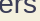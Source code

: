 <mxfile>
    <diagram id="gW8yG1MeZGNP-MJ4iDUL" name="ページ1">
        <mxGraphModel dx="1153" dy="866" grid="1" gridSize="10" guides="1" tooltips="1" connect="1" arrows="1" fold="1" page="1" pageScale="1" pageWidth="827" pageHeight="1169" background="#F4F1DE" math="0" shadow="0">
            <root>
                <mxCell id="0"/>
                <mxCell id="1" parent="0"/>
                <mxCell id="46" value="Users" style="swimlane;fontStyle=0;childLayout=stackLayout;horizontal=1;startSize=26;horizontalStack=0;resizeParent=1;resizeParentMax=0;resizeLast=0;collapsible=1;marginBottom=0;align=center;fontSize=14;rounded=0;sketch=0;strokeColor=#E07A5F;fillColor=#F2CC8F;fontColor=#393C56;" vertex="1" parent="1">
<<<<<<< HEAD
                    <mxGeometry x="40" y="80" width="250" height="296" as="geometry"/>
=======
                    <mxGeometry x="60" y="180" width="250" height="296" as="geometry"/>
>>>>>>> 395d14e1bc45e65eee62a8a3afc7b7c7900f28ac
                </mxCell>
                <mxCell id="47" value="nickname" style="text;strokeColor=none;fillColor=none;spacingLeft=4;spacingRight=4;overflow=hidden;rotatable=0;points=[[0,0.5],[1,0.5]];portConstraint=eastwest;fontSize=12;fontColor=#393C56;" vertex="1" parent="46">
                    <mxGeometry y="26" width="250" height="30" as="geometry"/>
                </mxCell>
                <mxCell id="48" value="email" style="text;strokeColor=none;fillColor=none;spacingLeft=4;spacingRight=4;overflow=hidden;rotatable=0;points=[[0,0.5],[1,0.5]];portConstraint=eastwest;fontSize=12;fontColor=#393C56;" vertex="1" parent="46">
                    <mxGeometry y="56" width="250" height="30" as="geometry"/>
                </mxCell>
                <mxCell id="49" value="password" style="text;strokeColor=none;fillColor=none;spacingLeft=4;spacingRight=4;overflow=hidden;rotatable=0;points=[[0,0.5],[1,0.5]];portConstraint=eastwest;fontSize=12;fontColor=#393C56;" vertex="1" parent="46">
                    <mxGeometry y="86" width="250" height="30" as="geometry"/>
                </mxCell>
                <mxCell id="54" value="password_confirmation" style="text;strokeColor=none;fillColor=none;spacingLeft=4;spacingRight=4;overflow=hidden;rotatable=0;points=[[0,0.5],[1,0.5]];portConstraint=eastwest;fontSize=12;rounded=0;sketch=0;fontColor=#393C56;" vertex="1" parent="46">
                    <mxGeometry y="116" width="250" height="30" as="geometry"/>
                </mxCell>
                <mxCell id="110" value="first_name" style="text;strokeColor=none;fillColor=none;spacingLeft=4;spacingRight=4;overflow=hidden;rotatable=0;points=[[0,0.5],[1,0.5]];portConstraint=eastwest;fontSize=12;rounded=0;sketch=0;fontColor=#393C56;" vertex="1" parent="46">
                    <mxGeometry y="146" width="250" height="30" as="geometry"/>
                </mxCell>
                <mxCell id="56" value="last_name" style="text;strokeColor=none;fillColor=none;spacingLeft=4;spacingRight=4;overflow=hidden;rotatable=0;points=[[0,0.5],[1,0.5]];portConstraint=eastwest;fontSize=12;rounded=0;sketch=0;fontColor=#393C56;" vertex="1" parent="46">
                    <mxGeometry y="176" width="250" height="30" as="geometry"/>
                </mxCell>
                <mxCell id="57" value="first_name_ruby" style="text;strokeColor=none;fillColor=none;spacingLeft=4;spacingRight=4;overflow=hidden;rotatable=0;points=[[0,0.5],[1,0.5]];portConstraint=eastwest;fontSize=12;rounded=0;sketch=0;fontColor=#393C56;" vertex="1" parent="46">
                    <mxGeometry y="206" width="250" height="30" as="geometry"/>
                </mxCell>
                <mxCell id="113" value="last_name_ruby" style="text;strokeColor=none;fillColor=none;spacingLeft=4;spacingRight=4;overflow=hidden;rotatable=0;points=[[0,0.5],[1,0.5]];portConstraint=eastwest;fontSize=12;rounded=0;sketch=0;fontColor=#393C56;" vertex="1" parent="46">
                    <mxGeometry y="236" width="250" height="30" as="geometry"/>
                </mxCell>
                <mxCell id="55" value="birthdate" style="text;strokeColor=none;fillColor=none;spacingLeft=4;spacingRight=4;overflow=hidden;rotatable=0;points=[[0,0.5],[1,0.5]];portConstraint=eastwest;fontSize=12;rounded=0;sketch=0;fontColor=#393C56;" vertex="1" parent="46">
                    <mxGeometry y="266" width="250" height="30" as="geometry"/>
                </mxCell>
                <mxCell id="58" value="Products&#10;user_id(PK)" style="swimlane;fontStyle=0;childLayout=stackLayout;horizontal=1;startSize=50;horizontalStack=0;resizeParent=1;resizeParentMax=0;resizeLast=0;collapsible=1;marginBottom=0;align=center;fontSize=14;rounded=0;sketch=0;strokeColor=#E07A5F;fillColor=#F2CC8F;fontColor=#393C56;" vertex="1" parent="1">
<<<<<<< HEAD
                    <mxGeometry x="500" y="80" width="260" height="260" as="geometry"/>
=======
                    <mxGeometry x="520" y="180" width="260" height="260" as="geometry"/>
>>>>>>> 395d14e1bc45e65eee62a8a3afc7b7c7900f28ac
                </mxCell>
                <mxCell id="60" value="title" style="text;strokeColor=none;fillColor=none;spacingLeft=4;spacingRight=4;overflow=hidden;rotatable=0;points=[[0,0.5],[1,0.5]];portConstraint=eastwest;fontSize=12;fontColor=#393C56;" vertex="1" parent="58">
                    <mxGeometry y="50" width="260" height="30" as="geometry"/>
                </mxCell>
                <mxCell id="61" value="text" style="text;strokeColor=none;fillColor=none;spacingLeft=4;spacingRight=4;overflow=hidden;rotatable=0;points=[[0,0.5],[1,0.5]];portConstraint=eastwest;fontSize=12;fontColor=#393C56;" vertex="1" parent="58">
                    <mxGeometry y="80" width="260" height="30" as="geometry"/>
                </mxCell>
                <mxCell id="63" value="category" style="text;strokeColor=none;fillColor=none;spacingLeft=4;spacingRight=4;overflow=hidden;rotatable=0;points=[[0,0.5],[1,0.5]];portConstraint=eastwest;fontSize=12;rounded=0;sketch=0;fontColor=#393C56;" vertex="1" parent="58">
                    <mxGeometry y="110" width="260" height="30" as="geometry"/>
                </mxCell>
                <mxCell id="68" value="delivery_charge" style="text;strokeColor=none;fillColor=none;spacingLeft=4;spacingRight=4;overflow=hidden;rotatable=0;points=[[0,0.5],[1,0.5]];portConstraint=eastwest;fontSize=12;rounded=0;sketch=0;fontColor=#393C56;" vertex="1" parent="58">
                    <mxGeometry y="140" width="260" height="30" as="geometry"/>
                </mxCell>
                <mxCell id="69" value="prefecture" style="text;strokeColor=none;fillColor=none;spacingLeft=4;spacingRight=4;overflow=hidden;rotatable=0;points=[[0,0.5],[1,0.5]];portConstraint=eastwest;fontSize=12;rounded=0;sketch=0;fontColor=#393C56;" vertex="1" parent="58">
                    <mxGeometry y="170" width="260" height="30" as="geometry"/>
                </mxCell>
                <mxCell id="70" value="delivery_day" style="text;strokeColor=none;fillColor=none;spacingLeft=4;spacingRight=4;overflow=hidden;rotatable=0;points=[[0,0.5],[1,0.5]];portConstraint=eastwest;fontSize=12;rounded=0;sketch=0;fontColor=#393C56;" vertex="1" parent="58">
                    <mxGeometry y="200" width="260" height="30" as="geometry"/>
                </mxCell>
                <mxCell id="71" value="price" style="text;strokeColor=none;fillColor=none;spacingLeft=4;spacingRight=4;overflow=hidden;rotatable=0;points=[[0,0.5],[1,0.5]];portConstraint=eastwest;fontSize=12;rounded=0;sketch=0;fontColor=#393C56;" vertex="1" parent="58">
                    <mxGeometry y="230" width="260" height="30" as="geometry"/>
                </mxCell>
                <mxCell id="75" value="Addresses" style="swimlane;fontStyle=0;childLayout=stackLayout;horizontal=1;startSize=70;horizontalStack=0;resizeParent=1;resizeParentMax=0;resizeLast=0;collapsible=1;marginBottom=0;align=center;fontSize=14;rounded=0;sketch=0;strokeColor=#E07A5F;fillColor=#F2CC8F;fontColor=#393C56;" vertex="1" parent="1">
<<<<<<< HEAD
                    <mxGeometry x="100" y="530" width="316" height="250" as="geometry"/>
=======
                    <mxGeometry x="120" y="630" width="316" height="250" as="geometry"/>
>>>>>>> 395d14e1bc45e65eee62a8a3afc7b7c7900f28ac
                </mxCell>
                <mxCell id="76" value="card_number" style="text;strokeColor=none;fillColor=none;spacingLeft=4;spacingRight=4;overflow=hidden;rotatable=0;points=[[0,0.5],[1,0.5]];portConstraint=eastwest;fontSize=12;fontColor=#393C56;" vertex="1" parent="75">
                    <mxGeometry y="70" width="316" height="30" as="geometry"/>
                </mxCell>
                <mxCell id="77" value="postal_code" style="text;strokeColor=none;fillColor=none;spacingLeft=4;spacingRight=4;overflow=hidden;rotatable=0;points=[[0,0.5],[1,0.5]];portConstraint=eastwest;fontSize=12;fontColor=#393C56;" vertex="1" parent="75">
                    <mxGeometry y="100" width="316" height="30" as="geometry"/>
                </mxCell>
                <mxCell id="78" value="prefecture" style="text;strokeColor=none;fillColor=none;spacingLeft=4;spacingRight=4;overflow=hidden;rotatable=0;points=[[0,0.5],[1,0.5]];portConstraint=eastwest;fontSize=12;fontColor=#393C56;" vertex="1" parent="75">
                    <mxGeometry y="130" width="316" height="30" as="geometry"/>
                </mxCell>
                <mxCell id="80" value="city" style="text;strokeColor=none;fillColor=none;spacingLeft=4;spacingRight=4;overflow=hidden;rotatable=0;points=[[0,0.5],[1,0.5]];portConstraint=eastwest;fontSize=12;rounded=0;sketch=0;fontColor=#393C56;" vertex="1" parent="75">
                    <mxGeometry y="160" width="316" height="30" as="geometry"/>
                </mxCell>
                <mxCell id="81" value="address_line" style="text;strokeColor=none;fillColor=none;spacingLeft=4;spacingRight=4;overflow=hidden;rotatable=0;points=[[0,0.5],[1,0.5]];portConstraint=eastwest;fontSize=12;rounded=0;sketch=0;fontColor=#393C56;" vertex="1" parent="75">
                    <mxGeometry y="190" width="316" height="30" as="geometry"/>
                </mxCell>
                <mxCell id="79" value="phonenumber" style="text;strokeColor=none;fillColor=none;spacingLeft=4;spacingRight=4;overflow=hidden;rotatable=0;points=[[0,0.5],[1,0.5]];portConstraint=eastwest;fontSize=12;rounded=0;sketch=0;fontColor=#393C56;" vertex="1" parent="75">
                    <mxGeometry y="220" width="316" height="30" as="geometry"/>
                </mxCell>
                <mxCell id="88" value="" style="edgeStyle=entityRelationEdgeStyle;fontSize=12;html=1;endArrow=ERzeroToMany;startArrow=ERzeroToOne;strokeColor=#E07A5F;fillColor=#F2CC8F;entryX=0;entryY=0.3;entryDx=0;entryDy=0;fontColor=#393C56;entryPerimeter=0;strokeWidth=2;exitX=1;exitY=0.1;exitDx=0;exitDy=0;exitPerimeter=0;labelBackgroundColor=#F4F1DE;" edge="1" parent="1" source="54" target="63">
                    <mxGeometry width="100" height="100" relative="1" as="geometry">
<<<<<<< HEAD
                        <mxPoint x="290" y="229" as="sourcePoint"/>
                        <mxPoint x="430" y="190" as="targetPoint"/>
=======
                        <mxPoint x="310" y="329" as="sourcePoint"/>
                        <mxPoint x="450" y="290" as="targetPoint"/>
>>>>>>> 395d14e1bc45e65eee62a8a3afc7b7c7900f28ac
                    </mxGeometry>
                </mxCell>
                <mxCell id="89" value="" style="edgeStyle=entityRelationEdgeStyle;fontSize=12;html=1;endArrow=ERone;startArrow=ERone;strokeColor=#E07A5F;fillColor=#F2CC8F;startFill=0;endFill=0;strokeWidth=2;exitX=1;exitY=0.5;exitDx=0;exitDy=0;fontColor=#393C56;labelBackgroundColor=#F4F1DE;" edge="1" parent="1" source="55">
                    <mxGeometry width="100" height="100" relative="1" as="geometry">
<<<<<<< HEAD
                        <mxPoint x="50" y="650" as="sourcePoint"/>
                        <mxPoint x="100" y="576" as="targetPoint"/>
=======
                        <mxPoint x="70" y="750" as="sourcePoint"/>
                        <mxPoint x="120" y="676" as="targetPoint"/>
>>>>>>> 395d14e1bc45e65eee62a8a3afc7b7c7900f28ac
                    </mxGeometry>
                </mxCell>
                <mxCell id="90" value="" style="edgeStyle=entityRelationEdgeStyle;fontSize=12;html=1;endArrow=ERone;startArrow=ERone;strokeColor=#E07A5F;fillColor=#F2CC8F;exitX=0.997;exitY=0.289;exitDx=0;exitDy=0;exitPerimeter=0;startFill=0;endFill=0;strokeWidth=2;fontColor=#393C56;labelBackgroundColor=#F4F1DE;" edge="1" parent="1" source="76">
                    <mxGeometry width="100" height="100" relative="1" as="geometry">
<<<<<<< HEAD
                        <mxPoint x="560" y="600" as="sourcePoint"/>
                        <mxPoint x="500" y="250" as="targetPoint"/>
=======
                        <mxPoint x="580" y="700" as="sourcePoint"/>
                        <mxPoint x="520" y="350" as="targetPoint"/>
>>>>>>> 395d14e1bc45e65eee62a8a3afc7b7c7900f28ac
                    </mxGeometry>
                </mxCell>
                <mxCell id="131" style="edgeStyle=orthogonalEdgeStyle;curved=0;rounded=1;sketch=0;orthogonalLoop=1;jettySize=auto;html=1;entryX=0.437;entryY=1.039;entryDx=0;entryDy=0;startArrow=ERmany;startFill=0;endArrow=ERone;endFill=0;strokeColor=#E07A5F;strokeWidth=2;fillColor=#F2CC8F;fontColor=#000000;entryPerimeter=0;" edge="1" parent="1" source="125" target="71">
                    <mxGeometry relative="1" as="geometry">
                        <Array as="points">
<<<<<<< HEAD
                            <mxPoint x="580" y="470"/>
                            <mxPoint x="614" y="470"/>
=======
                            <mxPoint x="600" y="570"/>
                            <mxPoint x="634" y="570"/>
>>>>>>> 395d14e1bc45e65eee62a8a3afc7b7c7900f28ac
                        </Array>
                    </mxGeometry>
                </mxCell>
                <mxCell id="125" value="Purchasers" style="swimlane;fontStyle=0;childLayout=stackLayout;horizontal=1;startSize=50;horizontalStack=0;resizeParent=1;resizeParentMax=0;resizeLast=0;collapsible=1;marginBottom=0;align=center;fontSize=14;rounded=0;sketch=0;strokeColor=#E07A5F;fillColor=#F2CC8F;fontColor=#393C56;" vertex="1" parent="1">
<<<<<<< HEAD
                    <mxGeometry x="530" y="550" width="200" height="110" as="geometry"/>
=======
                    <mxGeometry x="550" y="650" width="200" height="110" as="geometry"/>
>>>>>>> 395d14e1bc45e65eee62a8a3afc7b7c7900f28ac
                </mxCell>
                <mxCell id="126" value="user" style="text;strokeColor=none;fillColor=none;spacingLeft=4;spacingRight=4;overflow=hidden;rotatable=0;points=[[0,0.5],[1,0.5]];portConstraint=eastwest;fontSize=12;fontColor=#393C56;" vertex="1" parent="125">
                    <mxGeometry y="50" width="200" height="30" as="geometry"/>
                </mxCell>
                <mxCell id="129" value="product" style="text;strokeColor=none;fillColor=none;spacingLeft=4;spacingRight=4;overflow=hidden;rotatable=0;points=[[0,0.5],[1,0.5]];portConstraint=eastwest;fontSize=12;rounded=0;sketch=0;fontColor=#000000;" vertex="1" parent="125">
                    <mxGeometry y="80" width="200" height="30" as="geometry"/>
                </mxCell>
                <mxCell id="130" style="edgeStyle=orthogonalEdgeStyle;curved=0;rounded=1;sketch=0;orthogonalLoop=1;jettySize=auto;html=1;entryX=1.008;entryY=0.706;entryDx=0;entryDy=0;entryPerimeter=0;strokeColor=#E07A5F;fillColor=#F2CC8F;fontColor=#000000;startArrow=ERone;startFill=0;endArrow=ERone;endFill=0;strokeWidth=2;" edge="1" parent="1" source="126" target="80">
                    <mxGeometry relative="1" as="geometry"/>
                </mxCell>
            </root>
        </mxGraphModel>
    </diagram>
</mxfile>